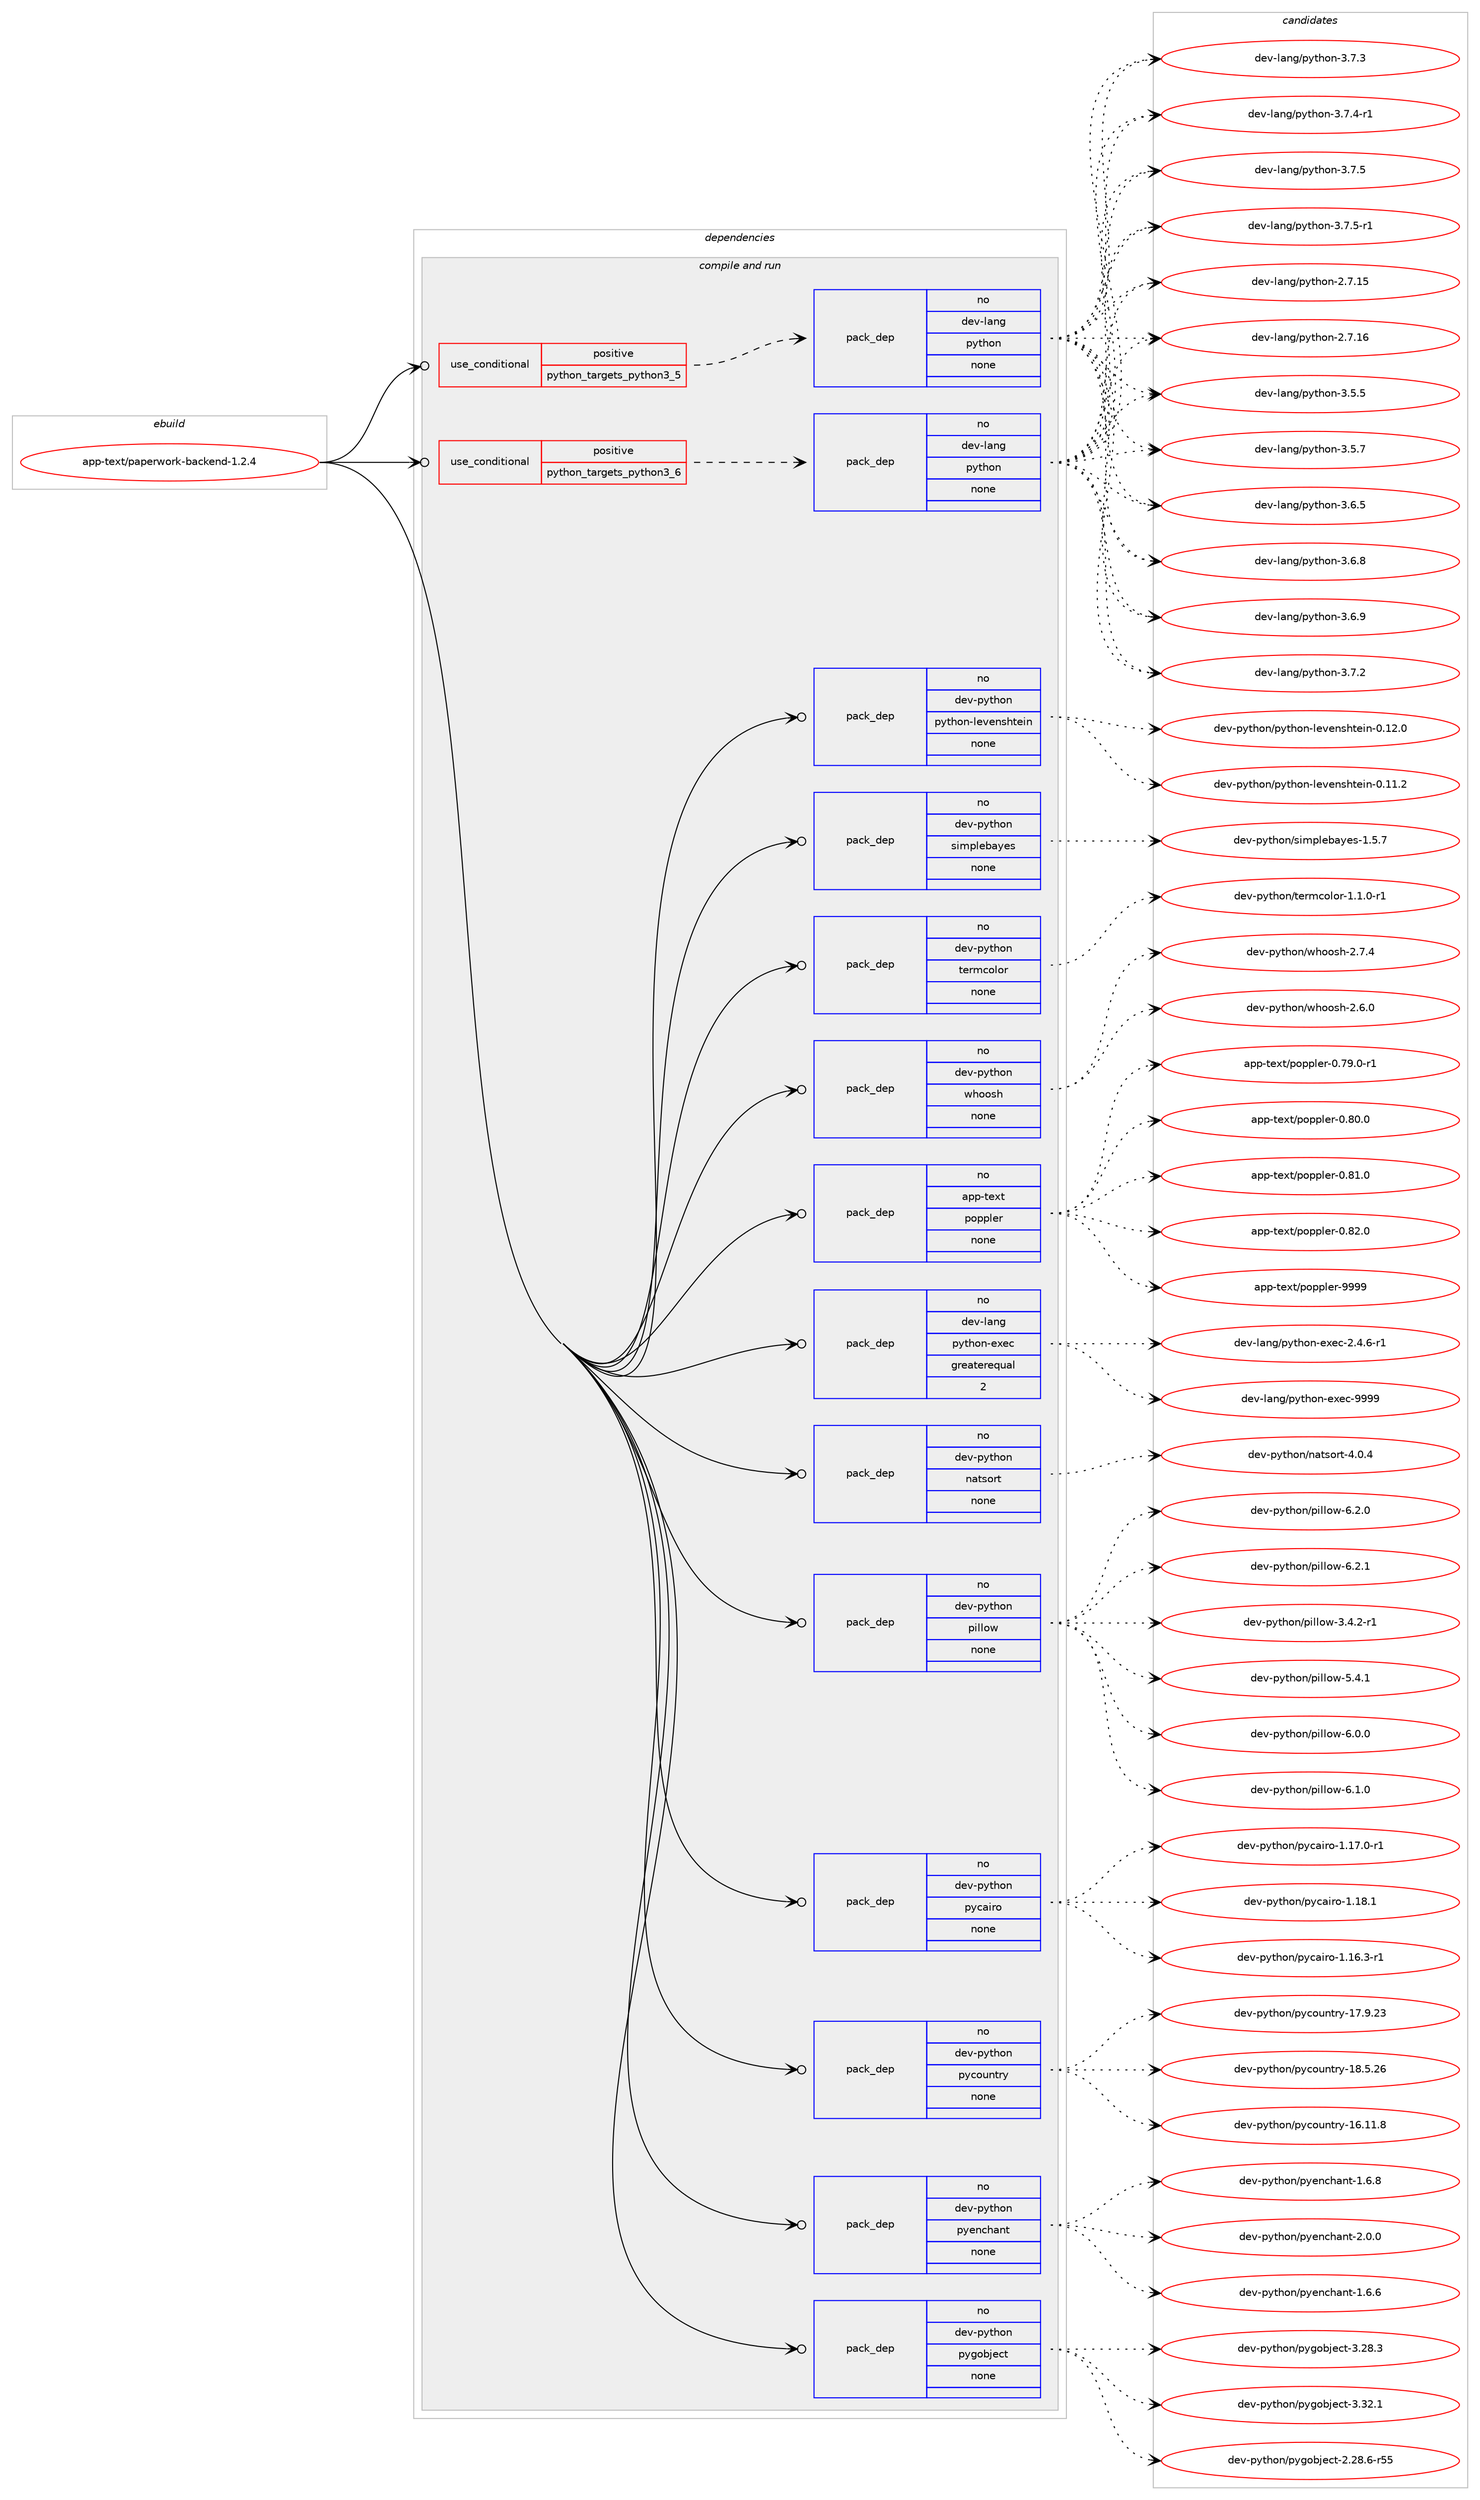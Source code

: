 digraph prolog {

# *************
# Graph options
# *************

newrank=true;
concentrate=true;
compound=true;
graph [rankdir=LR,fontname=Helvetica,fontsize=10,ranksep=1.5];#, ranksep=2.5, nodesep=0.2];
edge  [arrowhead=vee];
node  [fontname=Helvetica,fontsize=10];

# **********
# The ebuild
# **********

subgraph cluster_leftcol {
color=gray;
rank=same;
label=<<i>ebuild</i>>;
id [label="app-text/paperwork-backend-1.2.4", color=red, width=4, href="../app-text/paperwork-backend-1.2.4.svg"];
}

# ****************
# The dependencies
# ****************

subgraph cluster_midcol {
color=gray;
label=<<i>dependencies</i>>;
subgraph cluster_compile {
fillcolor="#eeeeee";
style=filled;
label=<<i>compile</i>>;
}
subgraph cluster_compileandrun {
fillcolor="#eeeeee";
style=filled;
label=<<i>compile and run</i>>;
subgraph cond121633 {
dependency510955 [label=<<TABLE BORDER="0" CELLBORDER="1" CELLSPACING="0" CELLPADDING="4"><TR><TD ROWSPAN="3" CELLPADDING="10">use_conditional</TD></TR><TR><TD>positive</TD></TR><TR><TD>python_targets_python3_5</TD></TR></TABLE>>, shape=none, color=red];
subgraph pack380068 {
dependency510956 [label=<<TABLE BORDER="0" CELLBORDER="1" CELLSPACING="0" CELLPADDING="4" WIDTH="220"><TR><TD ROWSPAN="6" CELLPADDING="30">pack_dep</TD></TR><TR><TD WIDTH="110">no</TD></TR><TR><TD>dev-lang</TD></TR><TR><TD>python</TD></TR><TR><TD>none</TD></TR><TR><TD></TD></TR></TABLE>>, shape=none, color=blue];
}
dependency510955:e -> dependency510956:w [weight=20,style="dashed",arrowhead="vee"];
}
id:e -> dependency510955:w [weight=20,style="solid",arrowhead="odotvee"];
subgraph cond121634 {
dependency510957 [label=<<TABLE BORDER="0" CELLBORDER="1" CELLSPACING="0" CELLPADDING="4"><TR><TD ROWSPAN="3" CELLPADDING="10">use_conditional</TD></TR><TR><TD>positive</TD></TR><TR><TD>python_targets_python3_6</TD></TR></TABLE>>, shape=none, color=red];
subgraph pack380069 {
dependency510958 [label=<<TABLE BORDER="0" CELLBORDER="1" CELLSPACING="0" CELLPADDING="4" WIDTH="220"><TR><TD ROWSPAN="6" CELLPADDING="30">pack_dep</TD></TR><TR><TD WIDTH="110">no</TD></TR><TR><TD>dev-lang</TD></TR><TR><TD>python</TD></TR><TR><TD>none</TD></TR><TR><TD></TD></TR></TABLE>>, shape=none, color=blue];
}
dependency510957:e -> dependency510958:w [weight=20,style="dashed",arrowhead="vee"];
}
id:e -> dependency510957:w [weight=20,style="solid",arrowhead="odotvee"];
subgraph pack380070 {
dependency510959 [label=<<TABLE BORDER="0" CELLBORDER="1" CELLSPACING="0" CELLPADDING="4" WIDTH="220"><TR><TD ROWSPAN="6" CELLPADDING="30">pack_dep</TD></TR><TR><TD WIDTH="110">no</TD></TR><TR><TD>app-text</TD></TR><TR><TD>poppler</TD></TR><TR><TD>none</TD></TR><TR><TD></TD></TR></TABLE>>, shape=none, color=blue];
}
id:e -> dependency510959:w [weight=20,style="solid",arrowhead="odotvee"];
subgraph pack380071 {
dependency510960 [label=<<TABLE BORDER="0" CELLBORDER="1" CELLSPACING="0" CELLPADDING="4" WIDTH="220"><TR><TD ROWSPAN="6" CELLPADDING="30">pack_dep</TD></TR><TR><TD WIDTH="110">no</TD></TR><TR><TD>dev-lang</TD></TR><TR><TD>python-exec</TD></TR><TR><TD>greaterequal</TD></TR><TR><TD>2</TD></TR></TABLE>>, shape=none, color=blue];
}
id:e -> dependency510960:w [weight=20,style="solid",arrowhead="odotvee"];
subgraph pack380072 {
dependency510961 [label=<<TABLE BORDER="0" CELLBORDER="1" CELLSPACING="0" CELLPADDING="4" WIDTH="220"><TR><TD ROWSPAN="6" CELLPADDING="30">pack_dep</TD></TR><TR><TD WIDTH="110">no</TD></TR><TR><TD>dev-python</TD></TR><TR><TD>natsort</TD></TR><TR><TD>none</TD></TR><TR><TD></TD></TR></TABLE>>, shape=none, color=blue];
}
id:e -> dependency510961:w [weight=20,style="solid",arrowhead="odotvee"];
subgraph pack380073 {
dependency510962 [label=<<TABLE BORDER="0" CELLBORDER="1" CELLSPACING="0" CELLPADDING="4" WIDTH="220"><TR><TD ROWSPAN="6" CELLPADDING="30">pack_dep</TD></TR><TR><TD WIDTH="110">no</TD></TR><TR><TD>dev-python</TD></TR><TR><TD>pillow</TD></TR><TR><TD>none</TD></TR><TR><TD></TD></TR></TABLE>>, shape=none, color=blue];
}
id:e -> dependency510962:w [weight=20,style="solid",arrowhead="odotvee"];
subgraph pack380074 {
dependency510963 [label=<<TABLE BORDER="0" CELLBORDER="1" CELLSPACING="0" CELLPADDING="4" WIDTH="220"><TR><TD ROWSPAN="6" CELLPADDING="30">pack_dep</TD></TR><TR><TD WIDTH="110">no</TD></TR><TR><TD>dev-python</TD></TR><TR><TD>pycairo</TD></TR><TR><TD>none</TD></TR><TR><TD></TD></TR></TABLE>>, shape=none, color=blue];
}
id:e -> dependency510963:w [weight=20,style="solid",arrowhead="odotvee"];
subgraph pack380075 {
dependency510964 [label=<<TABLE BORDER="0" CELLBORDER="1" CELLSPACING="0" CELLPADDING="4" WIDTH="220"><TR><TD ROWSPAN="6" CELLPADDING="30">pack_dep</TD></TR><TR><TD WIDTH="110">no</TD></TR><TR><TD>dev-python</TD></TR><TR><TD>pycountry</TD></TR><TR><TD>none</TD></TR><TR><TD></TD></TR></TABLE>>, shape=none, color=blue];
}
id:e -> dependency510964:w [weight=20,style="solid",arrowhead="odotvee"];
subgraph pack380076 {
dependency510965 [label=<<TABLE BORDER="0" CELLBORDER="1" CELLSPACING="0" CELLPADDING="4" WIDTH="220"><TR><TD ROWSPAN="6" CELLPADDING="30">pack_dep</TD></TR><TR><TD WIDTH="110">no</TD></TR><TR><TD>dev-python</TD></TR><TR><TD>pyenchant</TD></TR><TR><TD>none</TD></TR><TR><TD></TD></TR></TABLE>>, shape=none, color=blue];
}
id:e -> dependency510965:w [weight=20,style="solid",arrowhead="odotvee"];
subgraph pack380077 {
dependency510966 [label=<<TABLE BORDER="0" CELLBORDER="1" CELLSPACING="0" CELLPADDING="4" WIDTH="220"><TR><TD ROWSPAN="6" CELLPADDING="30">pack_dep</TD></TR><TR><TD WIDTH="110">no</TD></TR><TR><TD>dev-python</TD></TR><TR><TD>pygobject</TD></TR><TR><TD>none</TD></TR><TR><TD></TD></TR></TABLE>>, shape=none, color=blue];
}
id:e -> dependency510966:w [weight=20,style="solid",arrowhead="odotvee"];
subgraph pack380078 {
dependency510967 [label=<<TABLE BORDER="0" CELLBORDER="1" CELLSPACING="0" CELLPADDING="4" WIDTH="220"><TR><TD ROWSPAN="6" CELLPADDING="30">pack_dep</TD></TR><TR><TD WIDTH="110">no</TD></TR><TR><TD>dev-python</TD></TR><TR><TD>python-levenshtein</TD></TR><TR><TD>none</TD></TR><TR><TD></TD></TR></TABLE>>, shape=none, color=blue];
}
id:e -> dependency510967:w [weight=20,style="solid",arrowhead="odotvee"];
subgraph pack380079 {
dependency510968 [label=<<TABLE BORDER="0" CELLBORDER="1" CELLSPACING="0" CELLPADDING="4" WIDTH="220"><TR><TD ROWSPAN="6" CELLPADDING="30">pack_dep</TD></TR><TR><TD WIDTH="110">no</TD></TR><TR><TD>dev-python</TD></TR><TR><TD>simplebayes</TD></TR><TR><TD>none</TD></TR><TR><TD></TD></TR></TABLE>>, shape=none, color=blue];
}
id:e -> dependency510968:w [weight=20,style="solid",arrowhead="odotvee"];
subgraph pack380080 {
dependency510969 [label=<<TABLE BORDER="0" CELLBORDER="1" CELLSPACING="0" CELLPADDING="4" WIDTH="220"><TR><TD ROWSPAN="6" CELLPADDING="30">pack_dep</TD></TR><TR><TD WIDTH="110">no</TD></TR><TR><TD>dev-python</TD></TR><TR><TD>termcolor</TD></TR><TR><TD>none</TD></TR><TR><TD></TD></TR></TABLE>>, shape=none, color=blue];
}
id:e -> dependency510969:w [weight=20,style="solid",arrowhead="odotvee"];
subgraph pack380081 {
dependency510970 [label=<<TABLE BORDER="0" CELLBORDER="1" CELLSPACING="0" CELLPADDING="4" WIDTH="220"><TR><TD ROWSPAN="6" CELLPADDING="30">pack_dep</TD></TR><TR><TD WIDTH="110">no</TD></TR><TR><TD>dev-python</TD></TR><TR><TD>whoosh</TD></TR><TR><TD>none</TD></TR><TR><TD></TD></TR></TABLE>>, shape=none, color=blue];
}
id:e -> dependency510970:w [weight=20,style="solid",arrowhead="odotvee"];
}
subgraph cluster_run {
fillcolor="#eeeeee";
style=filled;
label=<<i>run</i>>;
}
}

# **************
# The candidates
# **************

subgraph cluster_choices {
rank=same;
color=gray;
label=<<i>candidates</i>>;

subgraph choice380068 {
color=black;
nodesep=1;
choice10010111845108971101034711212111610411111045504655464953 [label="dev-lang/python-2.7.15", color=red, width=4,href="../dev-lang/python-2.7.15.svg"];
choice10010111845108971101034711212111610411111045504655464954 [label="dev-lang/python-2.7.16", color=red, width=4,href="../dev-lang/python-2.7.16.svg"];
choice100101118451089711010347112121116104111110455146534653 [label="dev-lang/python-3.5.5", color=red, width=4,href="../dev-lang/python-3.5.5.svg"];
choice100101118451089711010347112121116104111110455146534655 [label="dev-lang/python-3.5.7", color=red, width=4,href="../dev-lang/python-3.5.7.svg"];
choice100101118451089711010347112121116104111110455146544653 [label="dev-lang/python-3.6.5", color=red, width=4,href="../dev-lang/python-3.6.5.svg"];
choice100101118451089711010347112121116104111110455146544656 [label="dev-lang/python-3.6.8", color=red, width=4,href="../dev-lang/python-3.6.8.svg"];
choice100101118451089711010347112121116104111110455146544657 [label="dev-lang/python-3.6.9", color=red, width=4,href="../dev-lang/python-3.6.9.svg"];
choice100101118451089711010347112121116104111110455146554650 [label="dev-lang/python-3.7.2", color=red, width=4,href="../dev-lang/python-3.7.2.svg"];
choice100101118451089711010347112121116104111110455146554651 [label="dev-lang/python-3.7.3", color=red, width=4,href="../dev-lang/python-3.7.3.svg"];
choice1001011184510897110103471121211161041111104551465546524511449 [label="dev-lang/python-3.7.4-r1", color=red, width=4,href="../dev-lang/python-3.7.4-r1.svg"];
choice100101118451089711010347112121116104111110455146554653 [label="dev-lang/python-3.7.5", color=red, width=4,href="../dev-lang/python-3.7.5.svg"];
choice1001011184510897110103471121211161041111104551465546534511449 [label="dev-lang/python-3.7.5-r1", color=red, width=4,href="../dev-lang/python-3.7.5-r1.svg"];
dependency510956:e -> choice10010111845108971101034711212111610411111045504655464953:w [style=dotted,weight="100"];
dependency510956:e -> choice10010111845108971101034711212111610411111045504655464954:w [style=dotted,weight="100"];
dependency510956:e -> choice100101118451089711010347112121116104111110455146534653:w [style=dotted,weight="100"];
dependency510956:e -> choice100101118451089711010347112121116104111110455146534655:w [style=dotted,weight="100"];
dependency510956:e -> choice100101118451089711010347112121116104111110455146544653:w [style=dotted,weight="100"];
dependency510956:e -> choice100101118451089711010347112121116104111110455146544656:w [style=dotted,weight="100"];
dependency510956:e -> choice100101118451089711010347112121116104111110455146544657:w [style=dotted,weight="100"];
dependency510956:e -> choice100101118451089711010347112121116104111110455146554650:w [style=dotted,weight="100"];
dependency510956:e -> choice100101118451089711010347112121116104111110455146554651:w [style=dotted,weight="100"];
dependency510956:e -> choice1001011184510897110103471121211161041111104551465546524511449:w [style=dotted,weight="100"];
dependency510956:e -> choice100101118451089711010347112121116104111110455146554653:w [style=dotted,weight="100"];
dependency510956:e -> choice1001011184510897110103471121211161041111104551465546534511449:w [style=dotted,weight="100"];
}
subgraph choice380069 {
color=black;
nodesep=1;
choice10010111845108971101034711212111610411111045504655464953 [label="dev-lang/python-2.7.15", color=red, width=4,href="../dev-lang/python-2.7.15.svg"];
choice10010111845108971101034711212111610411111045504655464954 [label="dev-lang/python-2.7.16", color=red, width=4,href="../dev-lang/python-2.7.16.svg"];
choice100101118451089711010347112121116104111110455146534653 [label="dev-lang/python-3.5.5", color=red, width=4,href="../dev-lang/python-3.5.5.svg"];
choice100101118451089711010347112121116104111110455146534655 [label="dev-lang/python-3.5.7", color=red, width=4,href="../dev-lang/python-3.5.7.svg"];
choice100101118451089711010347112121116104111110455146544653 [label="dev-lang/python-3.6.5", color=red, width=4,href="../dev-lang/python-3.6.5.svg"];
choice100101118451089711010347112121116104111110455146544656 [label="dev-lang/python-3.6.8", color=red, width=4,href="../dev-lang/python-3.6.8.svg"];
choice100101118451089711010347112121116104111110455146544657 [label="dev-lang/python-3.6.9", color=red, width=4,href="../dev-lang/python-3.6.9.svg"];
choice100101118451089711010347112121116104111110455146554650 [label="dev-lang/python-3.7.2", color=red, width=4,href="../dev-lang/python-3.7.2.svg"];
choice100101118451089711010347112121116104111110455146554651 [label="dev-lang/python-3.7.3", color=red, width=4,href="../dev-lang/python-3.7.3.svg"];
choice1001011184510897110103471121211161041111104551465546524511449 [label="dev-lang/python-3.7.4-r1", color=red, width=4,href="../dev-lang/python-3.7.4-r1.svg"];
choice100101118451089711010347112121116104111110455146554653 [label="dev-lang/python-3.7.5", color=red, width=4,href="../dev-lang/python-3.7.5.svg"];
choice1001011184510897110103471121211161041111104551465546534511449 [label="dev-lang/python-3.7.5-r1", color=red, width=4,href="../dev-lang/python-3.7.5-r1.svg"];
dependency510958:e -> choice10010111845108971101034711212111610411111045504655464953:w [style=dotted,weight="100"];
dependency510958:e -> choice10010111845108971101034711212111610411111045504655464954:w [style=dotted,weight="100"];
dependency510958:e -> choice100101118451089711010347112121116104111110455146534653:w [style=dotted,weight="100"];
dependency510958:e -> choice100101118451089711010347112121116104111110455146534655:w [style=dotted,weight="100"];
dependency510958:e -> choice100101118451089711010347112121116104111110455146544653:w [style=dotted,weight="100"];
dependency510958:e -> choice100101118451089711010347112121116104111110455146544656:w [style=dotted,weight="100"];
dependency510958:e -> choice100101118451089711010347112121116104111110455146544657:w [style=dotted,weight="100"];
dependency510958:e -> choice100101118451089711010347112121116104111110455146554650:w [style=dotted,weight="100"];
dependency510958:e -> choice100101118451089711010347112121116104111110455146554651:w [style=dotted,weight="100"];
dependency510958:e -> choice1001011184510897110103471121211161041111104551465546524511449:w [style=dotted,weight="100"];
dependency510958:e -> choice100101118451089711010347112121116104111110455146554653:w [style=dotted,weight="100"];
dependency510958:e -> choice1001011184510897110103471121211161041111104551465546534511449:w [style=dotted,weight="100"];
}
subgraph choice380070 {
color=black;
nodesep=1;
choice971121124511610112011647112111112112108101114454846555746484511449 [label="app-text/poppler-0.79.0-r1", color=red, width=4,href="../app-text/poppler-0.79.0-r1.svg"];
choice97112112451161011201164711211111211210810111445484656484648 [label="app-text/poppler-0.80.0", color=red, width=4,href="../app-text/poppler-0.80.0.svg"];
choice97112112451161011201164711211111211210810111445484656494648 [label="app-text/poppler-0.81.0", color=red, width=4,href="../app-text/poppler-0.81.0.svg"];
choice97112112451161011201164711211111211210810111445484656504648 [label="app-text/poppler-0.82.0", color=red, width=4,href="../app-text/poppler-0.82.0.svg"];
choice9711211245116101120116471121111121121081011144557575757 [label="app-text/poppler-9999", color=red, width=4,href="../app-text/poppler-9999.svg"];
dependency510959:e -> choice971121124511610112011647112111112112108101114454846555746484511449:w [style=dotted,weight="100"];
dependency510959:e -> choice97112112451161011201164711211111211210810111445484656484648:w [style=dotted,weight="100"];
dependency510959:e -> choice97112112451161011201164711211111211210810111445484656494648:w [style=dotted,weight="100"];
dependency510959:e -> choice97112112451161011201164711211111211210810111445484656504648:w [style=dotted,weight="100"];
dependency510959:e -> choice9711211245116101120116471121111121121081011144557575757:w [style=dotted,weight="100"];
}
subgraph choice380071 {
color=black;
nodesep=1;
choice10010111845108971101034711212111610411111045101120101994550465246544511449 [label="dev-lang/python-exec-2.4.6-r1", color=red, width=4,href="../dev-lang/python-exec-2.4.6-r1.svg"];
choice10010111845108971101034711212111610411111045101120101994557575757 [label="dev-lang/python-exec-9999", color=red, width=4,href="../dev-lang/python-exec-9999.svg"];
dependency510960:e -> choice10010111845108971101034711212111610411111045101120101994550465246544511449:w [style=dotted,weight="100"];
dependency510960:e -> choice10010111845108971101034711212111610411111045101120101994557575757:w [style=dotted,weight="100"];
}
subgraph choice380072 {
color=black;
nodesep=1;
choice100101118451121211161041111104711097116115111114116455246484652 [label="dev-python/natsort-4.0.4", color=red, width=4,href="../dev-python/natsort-4.0.4.svg"];
dependency510961:e -> choice100101118451121211161041111104711097116115111114116455246484652:w [style=dotted,weight="100"];
}
subgraph choice380073 {
color=black;
nodesep=1;
choice10010111845112121116104111110471121051081081111194551465246504511449 [label="dev-python/pillow-3.4.2-r1", color=red, width=4,href="../dev-python/pillow-3.4.2-r1.svg"];
choice1001011184511212111610411111047112105108108111119455346524649 [label="dev-python/pillow-5.4.1", color=red, width=4,href="../dev-python/pillow-5.4.1.svg"];
choice1001011184511212111610411111047112105108108111119455446484648 [label="dev-python/pillow-6.0.0", color=red, width=4,href="../dev-python/pillow-6.0.0.svg"];
choice1001011184511212111610411111047112105108108111119455446494648 [label="dev-python/pillow-6.1.0", color=red, width=4,href="../dev-python/pillow-6.1.0.svg"];
choice1001011184511212111610411111047112105108108111119455446504648 [label="dev-python/pillow-6.2.0", color=red, width=4,href="../dev-python/pillow-6.2.0.svg"];
choice1001011184511212111610411111047112105108108111119455446504649 [label="dev-python/pillow-6.2.1", color=red, width=4,href="../dev-python/pillow-6.2.1.svg"];
dependency510962:e -> choice10010111845112121116104111110471121051081081111194551465246504511449:w [style=dotted,weight="100"];
dependency510962:e -> choice1001011184511212111610411111047112105108108111119455346524649:w [style=dotted,weight="100"];
dependency510962:e -> choice1001011184511212111610411111047112105108108111119455446484648:w [style=dotted,weight="100"];
dependency510962:e -> choice1001011184511212111610411111047112105108108111119455446494648:w [style=dotted,weight="100"];
dependency510962:e -> choice1001011184511212111610411111047112105108108111119455446504648:w [style=dotted,weight="100"];
dependency510962:e -> choice1001011184511212111610411111047112105108108111119455446504649:w [style=dotted,weight="100"];
}
subgraph choice380074 {
color=black;
nodesep=1;
choice10010111845112121116104111110471121219997105114111454946495446514511449 [label="dev-python/pycairo-1.16.3-r1", color=red, width=4,href="../dev-python/pycairo-1.16.3-r1.svg"];
choice10010111845112121116104111110471121219997105114111454946495546484511449 [label="dev-python/pycairo-1.17.0-r1", color=red, width=4,href="../dev-python/pycairo-1.17.0-r1.svg"];
choice1001011184511212111610411111047112121999710511411145494649564649 [label="dev-python/pycairo-1.18.1", color=red, width=4,href="../dev-python/pycairo-1.18.1.svg"];
dependency510963:e -> choice10010111845112121116104111110471121219997105114111454946495446514511449:w [style=dotted,weight="100"];
dependency510963:e -> choice10010111845112121116104111110471121219997105114111454946495546484511449:w [style=dotted,weight="100"];
dependency510963:e -> choice1001011184511212111610411111047112121999710511411145494649564649:w [style=dotted,weight="100"];
}
subgraph choice380075 {
color=black;
nodesep=1;
choice1001011184511212111610411111047112121991111171101161141214549544649494656 [label="dev-python/pycountry-16.11.8", color=red, width=4,href="../dev-python/pycountry-16.11.8.svg"];
choice1001011184511212111610411111047112121991111171101161141214549554657465051 [label="dev-python/pycountry-17.9.23", color=red, width=4,href="../dev-python/pycountry-17.9.23.svg"];
choice1001011184511212111610411111047112121991111171101161141214549564653465054 [label="dev-python/pycountry-18.5.26", color=red, width=4,href="../dev-python/pycountry-18.5.26.svg"];
dependency510964:e -> choice1001011184511212111610411111047112121991111171101161141214549544649494656:w [style=dotted,weight="100"];
dependency510964:e -> choice1001011184511212111610411111047112121991111171101161141214549554657465051:w [style=dotted,weight="100"];
dependency510964:e -> choice1001011184511212111610411111047112121991111171101161141214549564653465054:w [style=dotted,weight="100"];
}
subgraph choice380076 {
color=black;
nodesep=1;
choice10010111845112121116104111110471121211011109910497110116454946544654 [label="dev-python/pyenchant-1.6.6", color=red, width=4,href="../dev-python/pyenchant-1.6.6.svg"];
choice10010111845112121116104111110471121211011109910497110116454946544656 [label="dev-python/pyenchant-1.6.8", color=red, width=4,href="../dev-python/pyenchant-1.6.8.svg"];
choice10010111845112121116104111110471121211011109910497110116455046484648 [label="dev-python/pyenchant-2.0.0", color=red, width=4,href="../dev-python/pyenchant-2.0.0.svg"];
dependency510965:e -> choice10010111845112121116104111110471121211011109910497110116454946544654:w [style=dotted,weight="100"];
dependency510965:e -> choice10010111845112121116104111110471121211011109910497110116454946544656:w [style=dotted,weight="100"];
dependency510965:e -> choice10010111845112121116104111110471121211011109910497110116455046484648:w [style=dotted,weight="100"];
}
subgraph choice380077 {
color=black;
nodesep=1;
choice1001011184511212111610411111047112121103111981061019911645504650564654451145353 [label="dev-python/pygobject-2.28.6-r55", color=red, width=4,href="../dev-python/pygobject-2.28.6-r55.svg"];
choice1001011184511212111610411111047112121103111981061019911645514650564651 [label="dev-python/pygobject-3.28.3", color=red, width=4,href="../dev-python/pygobject-3.28.3.svg"];
choice1001011184511212111610411111047112121103111981061019911645514651504649 [label="dev-python/pygobject-3.32.1", color=red, width=4,href="../dev-python/pygobject-3.32.1.svg"];
dependency510966:e -> choice1001011184511212111610411111047112121103111981061019911645504650564654451145353:w [style=dotted,weight="100"];
dependency510966:e -> choice1001011184511212111610411111047112121103111981061019911645514650564651:w [style=dotted,weight="100"];
dependency510966:e -> choice1001011184511212111610411111047112121103111981061019911645514651504649:w [style=dotted,weight="100"];
}
subgraph choice380078 {
color=black;
nodesep=1;
choice10010111845112121116104111110471121211161041111104510810111810111011510411610110511045484649494650 [label="dev-python/python-levenshtein-0.11.2", color=red, width=4,href="../dev-python/python-levenshtein-0.11.2.svg"];
choice10010111845112121116104111110471121211161041111104510810111810111011510411610110511045484649504648 [label="dev-python/python-levenshtein-0.12.0", color=red, width=4,href="../dev-python/python-levenshtein-0.12.0.svg"];
dependency510967:e -> choice10010111845112121116104111110471121211161041111104510810111810111011510411610110511045484649494650:w [style=dotted,weight="100"];
dependency510967:e -> choice10010111845112121116104111110471121211161041111104510810111810111011510411610110511045484649504648:w [style=dotted,weight="100"];
}
subgraph choice380079 {
color=black;
nodesep=1;
choice10010111845112121116104111110471151051091121081019897121101115454946534655 [label="dev-python/simplebayes-1.5.7", color=red, width=4,href="../dev-python/simplebayes-1.5.7.svg"];
dependency510968:e -> choice10010111845112121116104111110471151051091121081019897121101115454946534655:w [style=dotted,weight="100"];
}
subgraph choice380080 {
color=black;
nodesep=1;
choice1001011184511212111610411111047116101114109991111081111144549464946484511449 [label="dev-python/termcolor-1.1.0-r1", color=red, width=4,href="../dev-python/termcolor-1.1.0-r1.svg"];
dependency510969:e -> choice1001011184511212111610411111047116101114109991111081111144549464946484511449:w [style=dotted,weight="100"];
}
subgraph choice380081 {
color=black;
nodesep=1;
choice1001011184511212111610411111047119104111111115104455046544648 [label="dev-python/whoosh-2.6.0", color=red, width=4,href="../dev-python/whoosh-2.6.0.svg"];
choice1001011184511212111610411111047119104111111115104455046554652 [label="dev-python/whoosh-2.7.4", color=red, width=4,href="../dev-python/whoosh-2.7.4.svg"];
dependency510970:e -> choice1001011184511212111610411111047119104111111115104455046544648:w [style=dotted,weight="100"];
dependency510970:e -> choice1001011184511212111610411111047119104111111115104455046554652:w [style=dotted,weight="100"];
}
}

}
